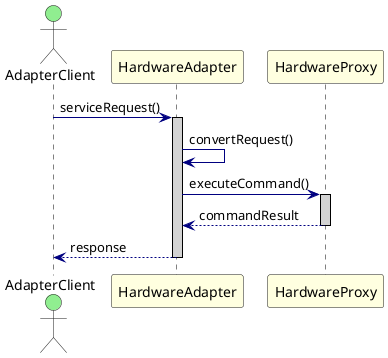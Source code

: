 @startuml SequenceDiagram

skinparam sequence {
    ActorBackgroundColor LightGreen
    ParticipantBackgroundColor LightYellow
    LifeLineBorderColor Black
    LifeLineBackgroundColor LightGray
    ArrowColor Navy
}

actor AdapterClient
participant "HardwareAdapter" as Adapter
participant "HardwareProxy" as Proxy

AdapterClient -> Adapter : serviceRequest()
activate Adapter
Adapter -> Adapter : convertRequest()
Adapter -> Proxy : executeCommand()
activate Proxy
Proxy --> Adapter : commandResult
deactivate Proxy
Adapter --> AdapterClient : response
deactivate Adapter

@enduml
